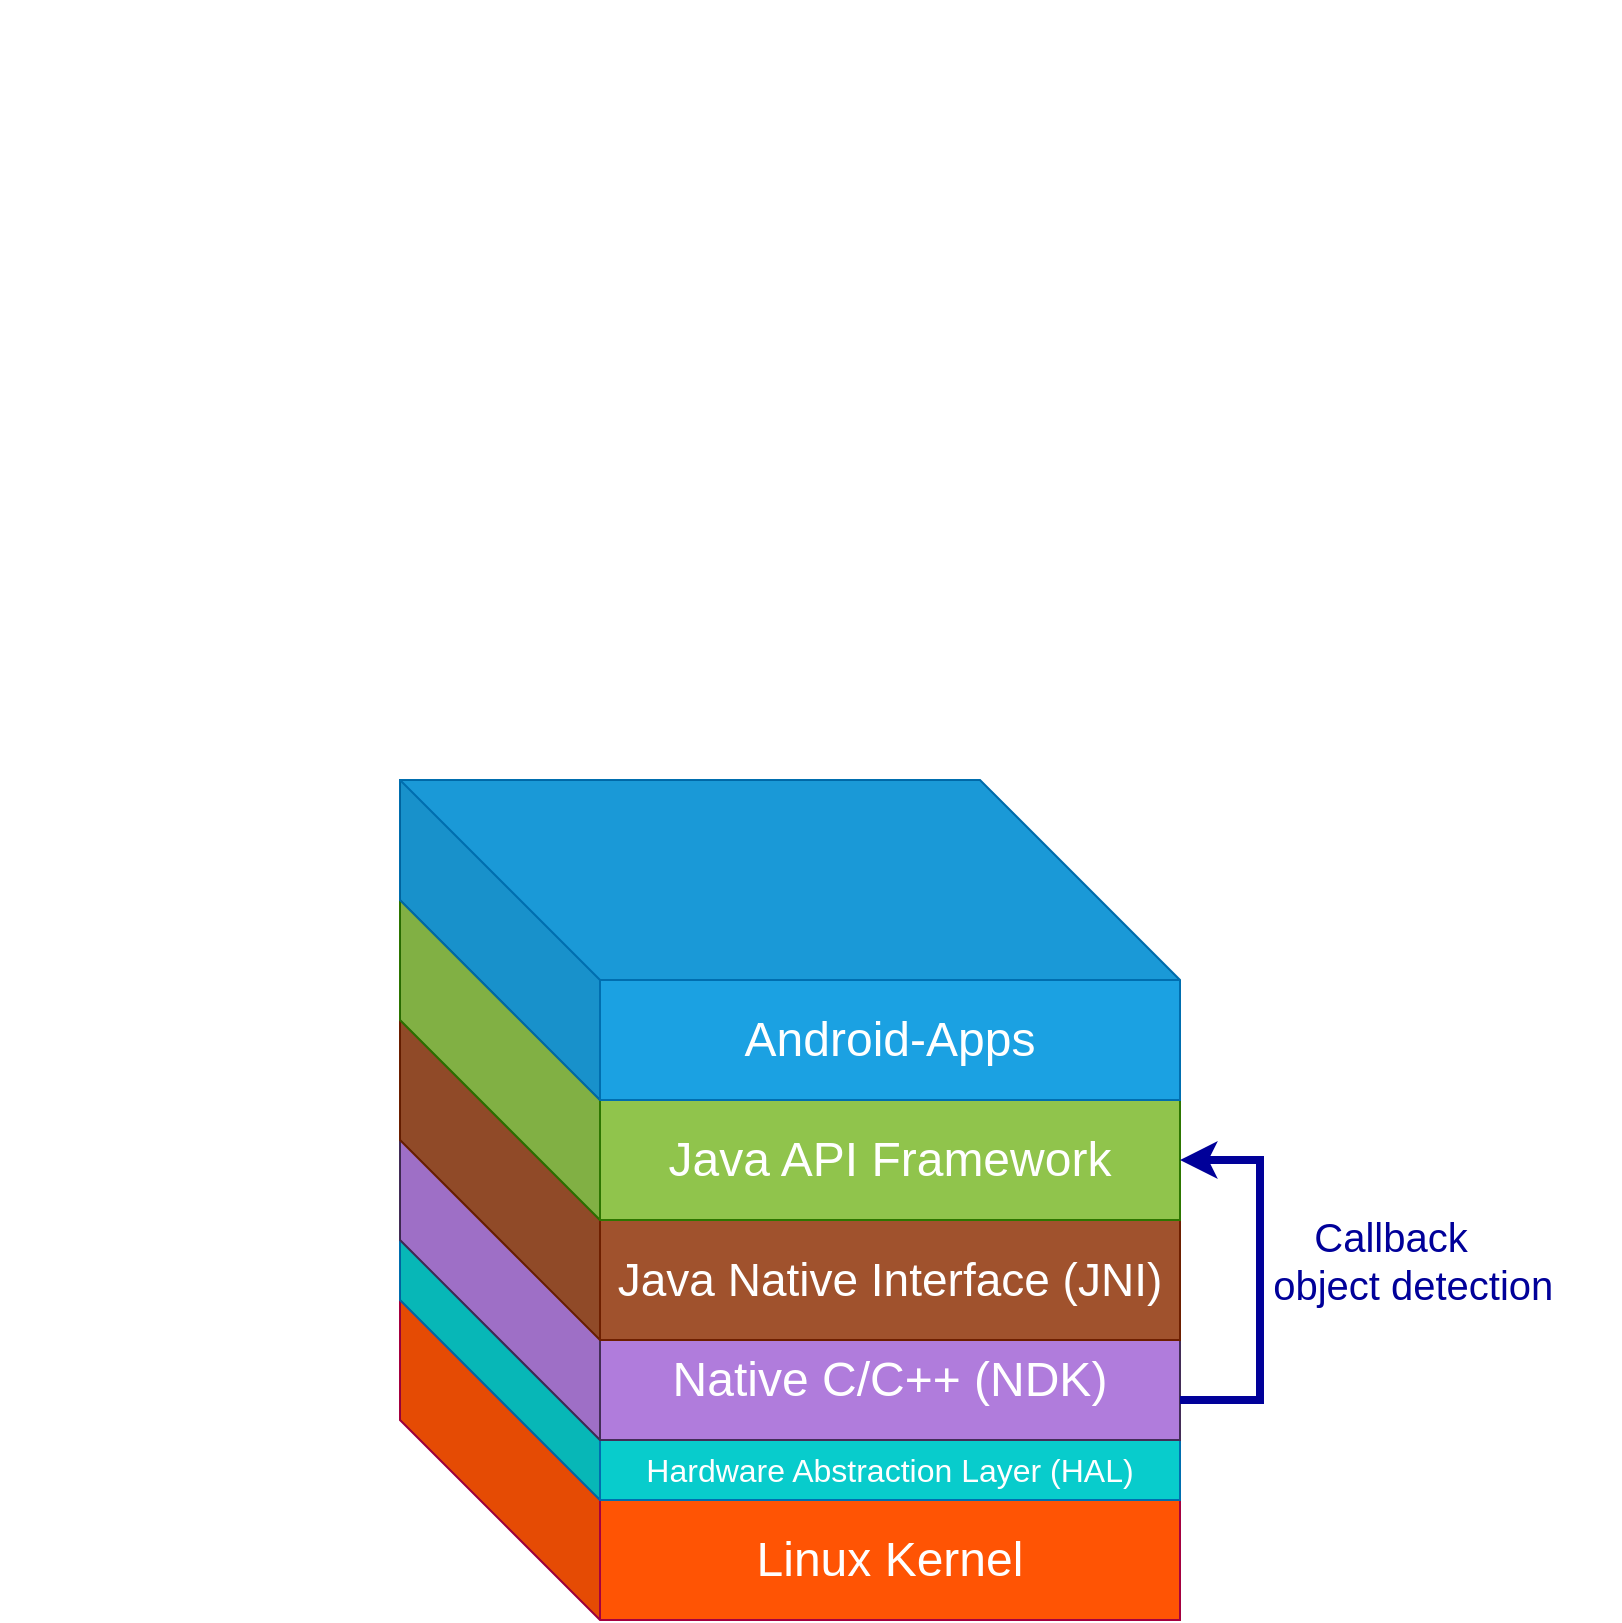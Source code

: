 <mxfile version="20.0.4" type="device"><diagram id="FYeC5ByhtmHqvTx9Gfq5" name="Page-1"><mxGraphModel dx="1486" dy="830" grid="1" gridSize="10" guides="1" tooltips="1" connect="1" arrows="1" fold="1" page="1" pageScale="1" pageWidth="850" pageHeight="1100" math="0" shadow="0"><root><mxCell id="0"/><mxCell id="1" parent="0"/><mxCell id="Otxr5WEl1cOK83V0WorE-14" value="&lt;font style=&quot;font-size: 24px&quot;&gt;Linux Kernel&lt;/font&gt;" style="shape=cube;whiteSpace=wrap;html=1;boundedLbl=1;backgroundOutline=1;darkOpacity=0.05;darkOpacity2=0.1;size=100;fillColor=#ff5404;fontColor=#ffffff;strokeColor=#A50040;" parent="1" vertex="1"><mxGeometry x="200" y="980" width="390" height="160" as="geometry"/></mxCell><mxCell id="Otxr5WEl1cOK83V0WorE-13" value="&lt;font style=&quot;font-size: 16px&quot;&gt;Hardware Abstraction Layer&lt;/font&gt;&lt;font style=&quot;font-size: 16px&quot;&gt;&lt;font style=&quot;font-size: 16px&quot;&gt; (HAL&lt;/font&gt;)&lt;br&gt;&lt;/font&gt;" style="shape=cube;whiteSpace=wrap;html=1;boundedLbl=1;backgroundOutline=1;darkOpacity=0.05;darkOpacity2=0.1;size=100;fillColor=#08cccc;fontColor=#ffffff;strokeColor=#006EAF;" parent="1" vertex="1"><mxGeometry x="200" y="950" width="390" height="130" as="geometry"/></mxCell><mxCell id="Otxr5WEl1cOK83V0WorE-2" value="" style="rounded=0;whiteSpace=wrap;html=1;strokeColor=none;" parent="1" vertex="1"><mxGeometry y="330" width="410" height="290" as="geometry"/></mxCell><mxCell id="Otxr5WEl1cOK83V0WorE-3" value="" style="rounded=0;whiteSpace=wrap;html=1;strokeColor=none;" parent="1" vertex="1"><mxGeometry x="460" y="330" width="350" height="180" as="geometry"/></mxCell><mxCell id="Otxr5WEl1cOK83V0WorE-9" value="&lt;font style=&quot;font-size: 24px&quot;&gt;Native C/C++ (NDK)&lt;br&gt;&lt;/font&gt;" style="shape=cube;whiteSpace=wrap;html=1;boundedLbl=1;backgroundOutline=1;darkOpacity=0.05;darkOpacity2=0.1;size=100;fillColor=#b07cdc;strokeColor=#432D57;fontColor=#ffffff;" parent="1" vertex="1"><mxGeometry x="200" y="890" width="390" height="160" as="geometry"/></mxCell><mxCell id="Otxr5WEl1cOK83V0WorE-17" value="&lt;font style=&quot;font-size: 23px&quot;&gt;Java Native Interface (JNI)&lt;/font&gt;" style="shape=cube;whiteSpace=wrap;html=1;boundedLbl=1;backgroundOutline=1;darkOpacity=0.05;darkOpacity2=0.1;size=100;fillColor=#a0522d;strokeColor=#6D1F00;fontColor=#ffffff;" parent="1" vertex="1"><mxGeometry x="200" y="840" width="390" height="160" as="geometry"/></mxCell><mxCell id="Otxr5WEl1cOK83V0WorE-10" value="&lt;font style=&quot;font-size: 24px&quot;&gt;Java API Framework&lt;/font&gt;" style="shape=cube;whiteSpace=wrap;html=1;boundedLbl=1;backgroundOutline=1;darkOpacity=0.05;darkOpacity2=0.1;size=100;fillColor=#90c44c;strokeColor=#2D7600;fontColor=#ffffff;" parent="1" vertex="1"><mxGeometry x="200" y="780" width="390" height="160" as="geometry"/></mxCell><mxCell id="Otxr5WEl1cOK83V0WorE-15" value="&lt;font style=&quot;font-size: 24px&quot;&gt;Android-Apps&lt;/font&gt;" style="shape=cube;whiteSpace=wrap;html=1;boundedLbl=1;backgroundOutline=1;darkOpacity=0.05;darkOpacity2=0.1;size=100;fillColor=#1ba1e2;strokeColor=#006EAF;fontColor=#ffffff;" parent="1" vertex="1"><mxGeometry x="200" y="720" width="390" height="160" as="geometry"/></mxCell><mxCell id="GPJKPU8R02P155II8Ltw-1" value="" style="edgeStyle=segmentEdgeStyle;endArrow=classic;html=1;rounded=0;entryX=0;entryY=0;entryDx=390;entryDy=130;entryPerimeter=0;fillColor=#f8cecc;strokeColor=#000099;strokeWidth=4;" edge="1" parent="1" target="Otxr5WEl1cOK83V0WorE-10"><mxGeometry width="50" height="50" relative="1" as="geometry"><mxPoint x="590" y="1030" as="sourcePoint"/><mxPoint x="640" y="900" as="targetPoint"/><Array as="points"><mxPoint x="630" y="1030"/><mxPoint x="630" y="910"/></Array></mxGeometry></mxCell><mxCell id="GPJKPU8R02P155II8Ltw-2" value="&lt;font style=&quot;font-size: 20px;&quot;&gt;Callback&lt;br style=&quot;font-size: 20px;&quot;&gt;&amp;nbsp; &amp;nbsp; object detection&lt;br style=&quot;font-size: 20px;&quot;&gt;&lt;/font&gt;" style="text;html=1;align=center;verticalAlign=middle;resizable=0;points=[];autosize=1;strokeColor=none;fillColor=none;fontSize=20;fontColor=#000099;" vertex="1" parent="1"><mxGeometry x="600" y="930" width="190" height="60" as="geometry"/></mxCell></root></mxGraphModel></diagram></mxfile>